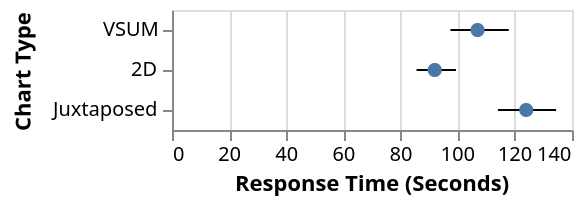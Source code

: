 {
  "$schema": "https://vega.github.io/schema/vega-lite/v2.json",
  "data": {
    "values": [
      {
        "type": "VSUM",
        "mean": 106.9395890410959,
        "ci1": 97.4632859589041,
        "ci2": 117.8547448630137
      },
      {
        "type": "2D",
        "mean": 91.95900709219859,
        "ci1": 85.5932934397163,
        "ci2": 99.38386258865248
      },
      {
        "type": "Juxtaposed",
        "mean": 123.97333333333334,
        "ci1": 114.07133506944443,
        "ci2": 134.43059201388888
      }
    ]
  },
  "layer": [
    {
      "mark": "rule",
      "encoding": {
        "y": {
          "field": "type",
          "type": "ordinal",
          "axis": {
            "title": "Chart Type",
            "titlePadding": 10
          },
          "scale": {"domain": ["VSUM", "2D", "Juxtaposed"]}
        },
        "x": {
          "field": "ci1",
          "type": "quantitative",
          "title": "Response Time (Seconds)"
        },
        "x2": {"field": "ci2","type": "quantitative"}
      }
    },
    {
      "mark": "circle",
      "encoding": {
        "y": {
          "field": "type",
          "type": "ordinal",
          "scale": {"domain": ["Juxtaposed","2D","VSUM"]}
        },
        "x": {"field": "mean","type": "quantitative"},
        "opacity": {"value": 1},
        "size": {"value": 50}
      }
    }
  ]
}